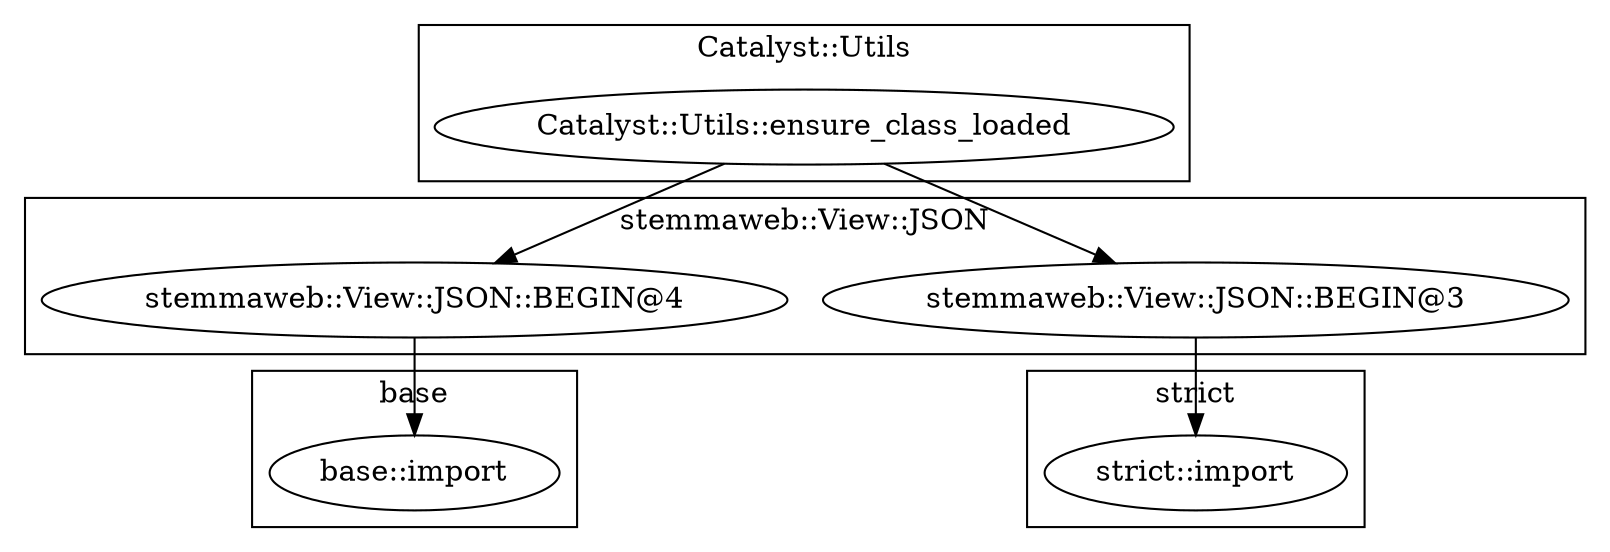 digraph {
graph [overlap=false]
subgraph cluster_stemmaweb_View_JSON {
	label="stemmaweb::View::JSON";
	"stemmaweb::View::JSON::BEGIN@4";
	"stemmaweb::View::JSON::BEGIN@3";
}
subgraph cluster_base {
	label="base";
	"base::import";
}
subgraph cluster_Catalyst_Utils {
	label="Catalyst::Utils";
	"Catalyst::Utils::ensure_class_loaded";
}
subgraph cluster_strict {
	label="strict";
	"strict::import";
}
"Catalyst::Utils::ensure_class_loaded" -> "stemmaweb::View::JSON::BEGIN@4";
"Catalyst::Utils::ensure_class_loaded" -> "stemmaweb::View::JSON::BEGIN@3";
"stemmaweb::View::JSON::BEGIN@3" -> "strict::import";
"stemmaweb::View::JSON::BEGIN@4" -> "base::import";
}
